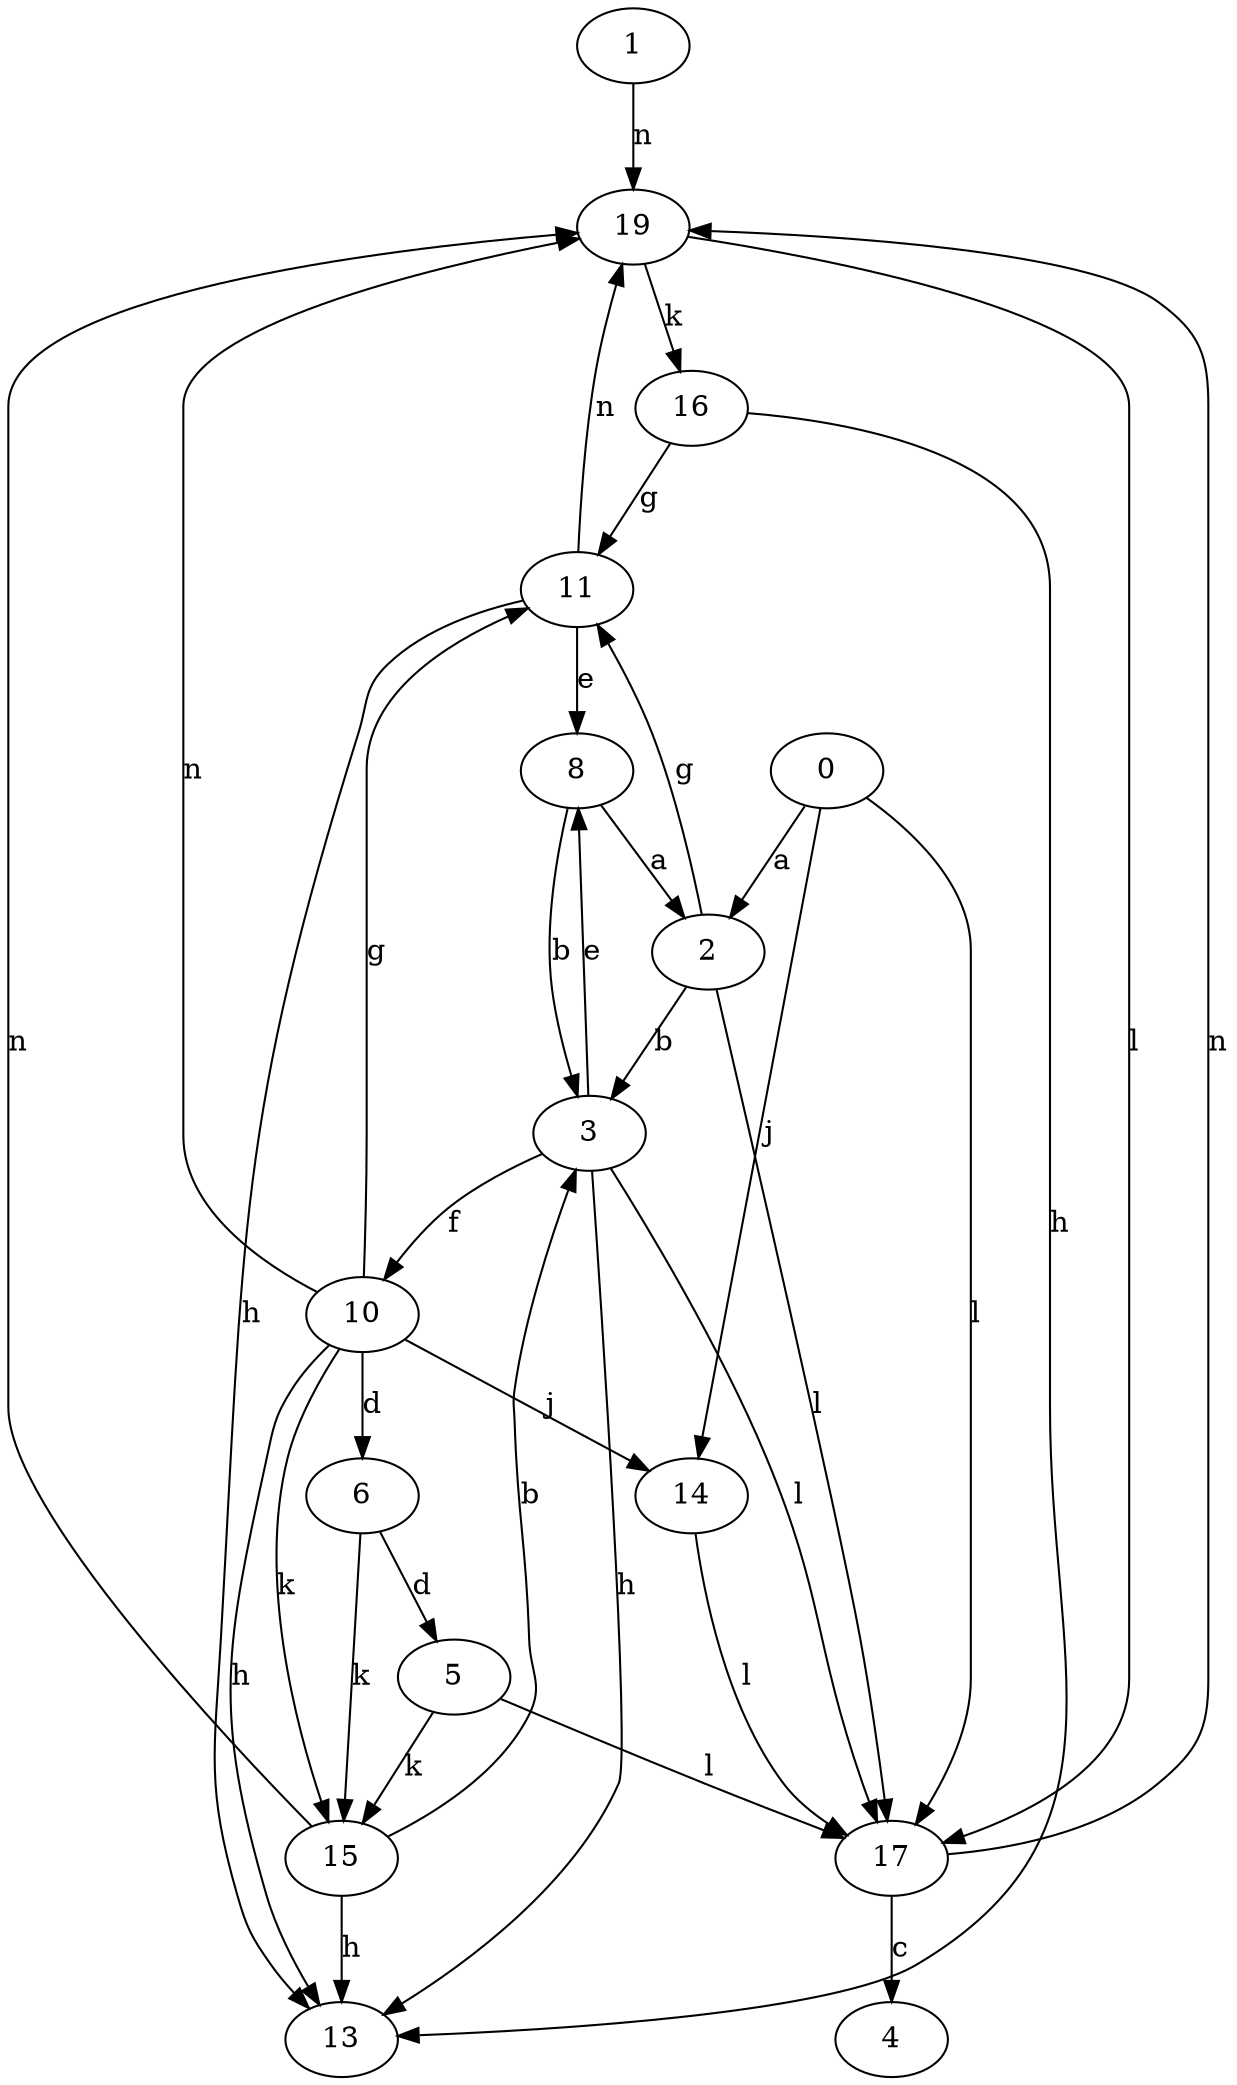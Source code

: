 strict digraph  {
1;
2;
3;
4;
5;
6;
8;
0;
10;
11;
13;
14;
15;
16;
17;
19;
1 -> 19  [label=n];
2 -> 3  [label=b];
2 -> 11  [label=g];
2 -> 17  [label=l];
3 -> 8  [label=e];
3 -> 10  [label=f];
3 -> 13  [label=h];
3 -> 17  [label=l];
5 -> 15  [label=k];
5 -> 17  [label=l];
6 -> 5  [label=d];
6 -> 15  [label=k];
8 -> 2  [label=a];
8 -> 3  [label=b];
0 -> 2  [label=a];
0 -> 14  [label=j];
0 -> 17  [label=l];
10 -> 6  [label=d];
10 -> 11  [label=g];
10 -> 13  [label=h];
10 -> 14  [label=j];
10 -> 15  [label=k];
10 -> 19  [label=n];
11 -> 8  [label=e];
11 -> 13  [label=h];
11 -> 19  [label=n];
14 -> 17  [label=l];
15 -> 3  [label=b];
15 -> 13  [label=h];
15 -> 19  [label=n];
16 -> 11  [label=g];
16 -> 13  [label=h];
17 -> 4  [label=c];
17 -> 19  [label=n];
19 -> 16  [label=k];
19 -> 17  [label=l];
}
